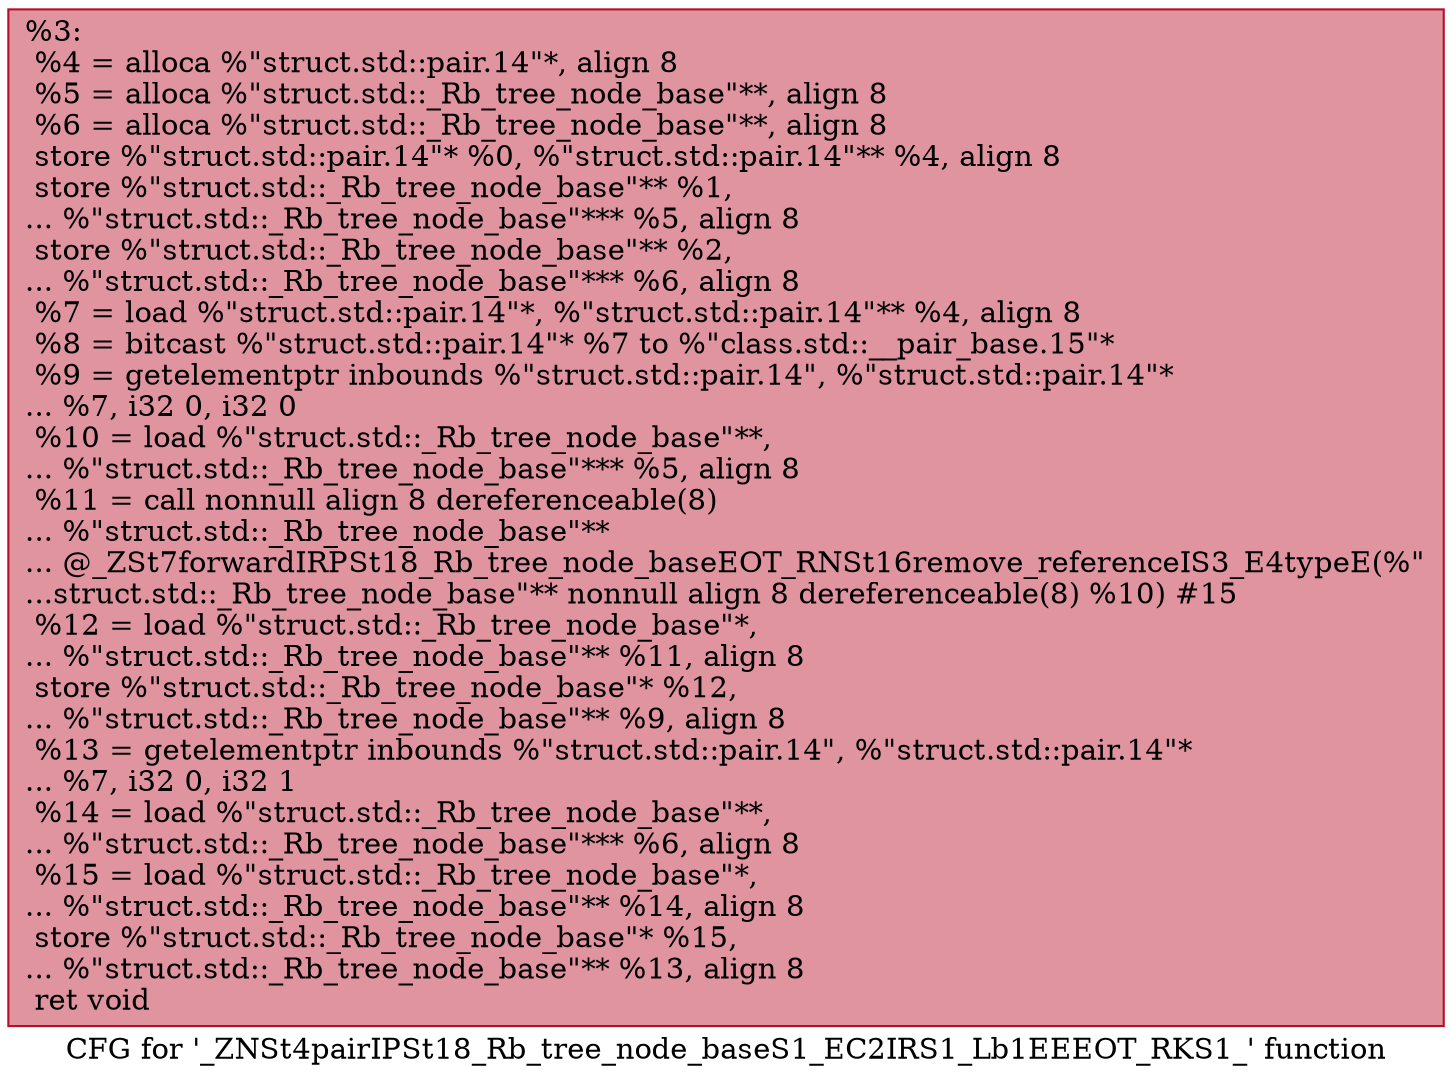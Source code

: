 digraph "CFG for '_ZNSt4pairIPSt18_Rb_tree_node_baseS1_EC2IRS1_Lb1EEEOT_RKS1_' function" {
	label="CFG for '_ZNSt4pairIPSt18_Rb_tree_node_baseS1_EC2IRS1_Lb1EEEOT_RKS1_' function";

	Node0x561d2df54c20 [shape=record,color="#b70d28ff", style=filled, fillcolor="#b70d2870",label="{%3:\l  %4 = alloca %\"struct.std::pair.14\"*, align 8\l  %5 = alloca %\"struct.std::_Rb_tree_node_base\"**, align 8\l  %6 = alloca %\"struct.std::_Rb_tree_node_base\"**, align 8\l  store %\"struct.std::pair.14\"* %0, %\"struct.std::pair.14\"** %4, align 8\l  store %\"struct.std::_Rb_tree_node_base\"** %1,\l... %\"struct.std::_Rb_tree_node_base\"*** %5, align 8\l  store %\"struct.std::_Rb_tree_node_base\"** %2,\l... %\"struct.std::_Rb_tree_node_base\"*** %6, align 8\l  %7 = load %\"struct.std::pair.14\"*, %\"struct.std::pair.14\"** %4, align 8\l  %8 = bitcast %\"struct.std::pair.14\"* %7 to %\"class.std::__pair_base.15\"*\l  %9 = getelementptr inbounds %\"struct.std::pair.14\", %\"struct.std::pair.14\"*\l... %7, i32 0, i32 0\l  %10 = load %\"struct.std::_Rb_tree_node_base\"**,\l... %\"struct.std::_Rb_tree_node_base\"*** %5, align 8\l  %11 = call nonnull align 8 dereferenceable(8)\l... %\"struct.std::_Rb_tree_node_base\"**\l... @_ZSt7forwardIRPSt18_Rb_tree_node_baseEOT_RNSt16remove_referenceIS3_E4typeE(%\"\l...struct.std::_Rb_tree_node_base\"** nonnull align 8 dereferenceable(8) %10) #15\l  %12 = load %\"struct.std::_Rb_tree_node_base\"*,\l... %\"struct.std::_Rb_tree_node_base\"** %11, align 8\l  store %\"struct.std::_Rb_tree_node_base\"* %12,\l... %\"struct.std::_Rb_tree_node_base\"** %9, align 8\l  %13 = getelementptr inbounds %\"struct.std::pair.14\", %\"struct.std::pair.14\"*\l... %7, i32 0, i32 1\l  %14 = load %\"struct.std::_Rb_tree_node_base\"**,\l... %\"struct.std::_Rb_tree_node_base\"*** %6, align 8\l  %15 = load %\"struct.std::_Rb_tree_node_base\"*,\l... %\"struct.std::_Rb_tree_node_base\"** %14, align 8\l  store %\"struct.std::_Rb_tree_node_base\"* %15,\l... %\"struct.std::_Rb_tree_node_base\"** %13, align 8\l  ret void\l}"];
}
